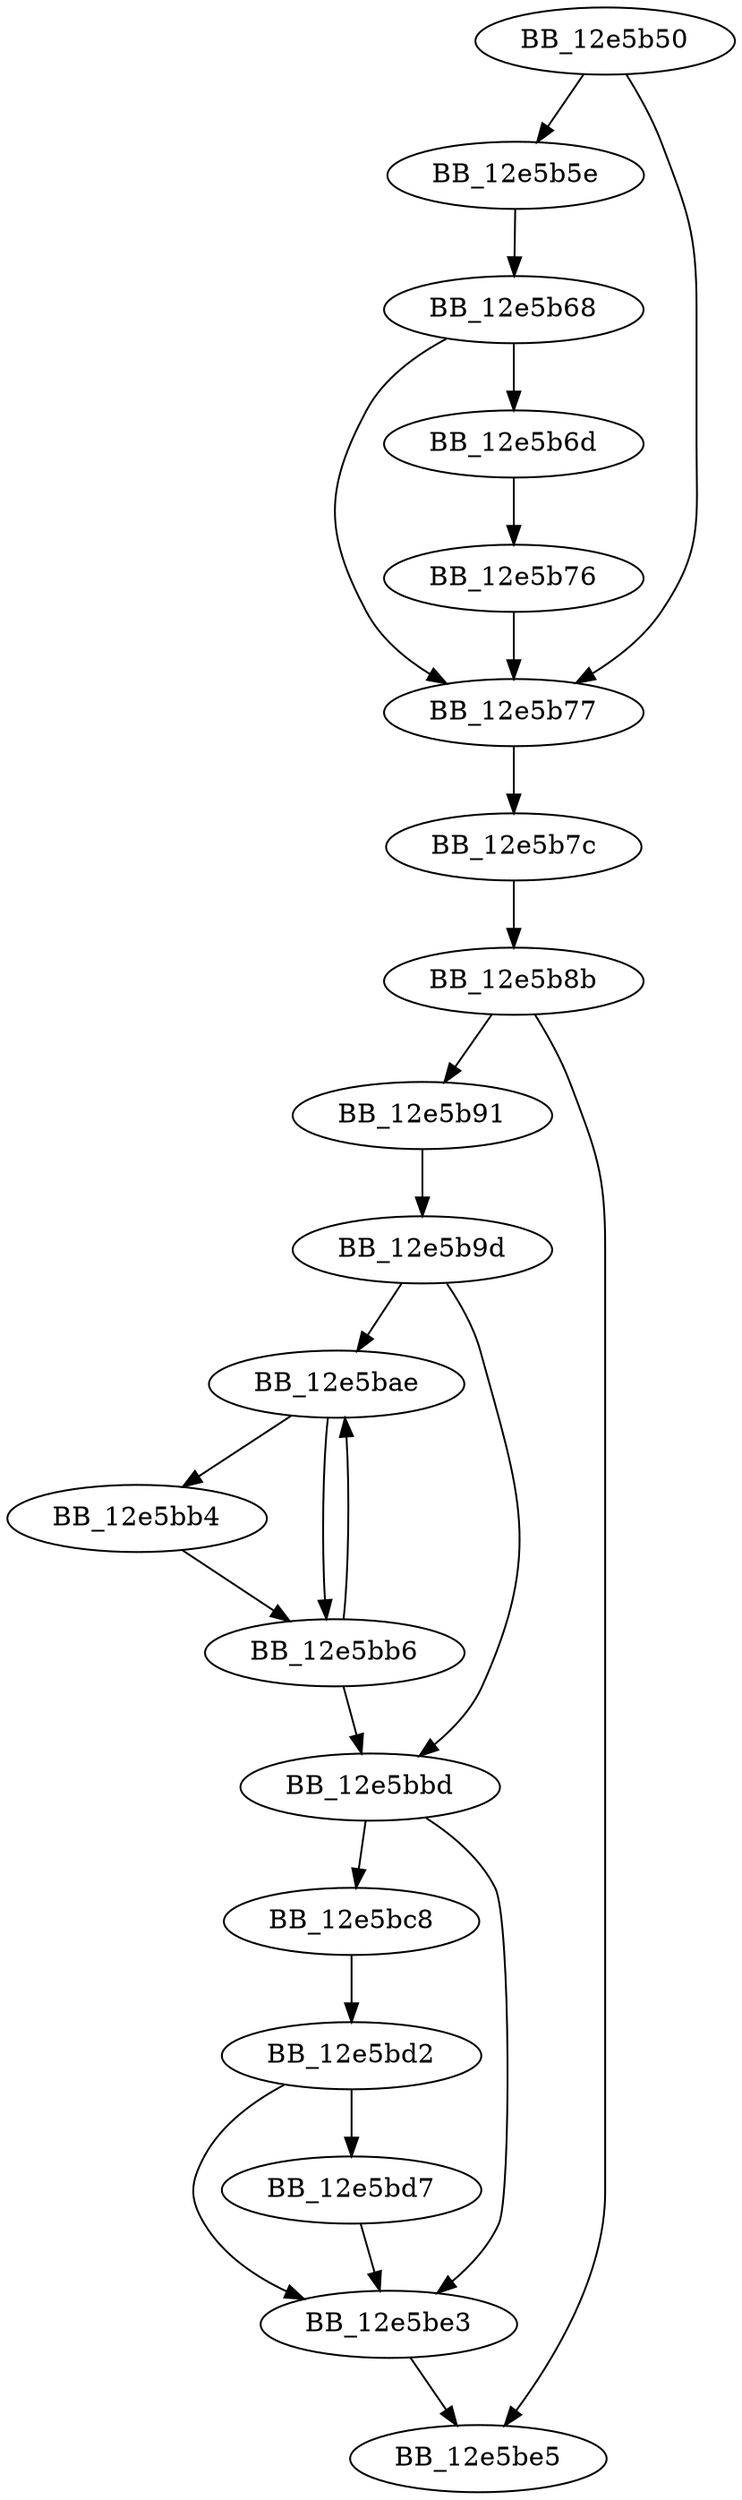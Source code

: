 DiGraph __cinit{
BB_12e5b50->BB_12e5b5e
BB_12e5b50->BB_12e5b77
BB_12e5b5e->BB_12e5b68
BB_12e5b68->BB_12e5b6d
BB_12e5b68->BB_12e5b77
BB_12e5b6d->BB_12e5b76
BB_12e5b76->BB_12e5b77
BB_12e5b77->BB_12e5b7c
BB_12e5b7c->BB_12e5b8b
BB_12e5b8b->BB_12e5b91
BB_12e5b8b->BB_12e5be5
BB_12e5b91->BB_12e5b9d
BB_12e5b9d->BB_12e5bae
BB_12e5b9d->BB_12e5bbd
BB_12e5bae->BB_12e5bb4
BB_12e5bae->BB_12e5bb6
BB_12e5bb4->BB_12e5bb6
BB_12e5bb6->BB_12e5bae
BB_12e5bb6->BB_12e5bbd
BB_12e5bbd->BB_12e5bc8
BB_12e5bbd->BB_12e5be3
BB_12e5bc8->BB_12e5bd2
BB_12e5bd2->BB_12e5bd7
BB_12e5bd2->BB_12e5be3
BB_12e5bd7->BB_12e5be3
BB_12e5be3->BB_12e5be5
}
